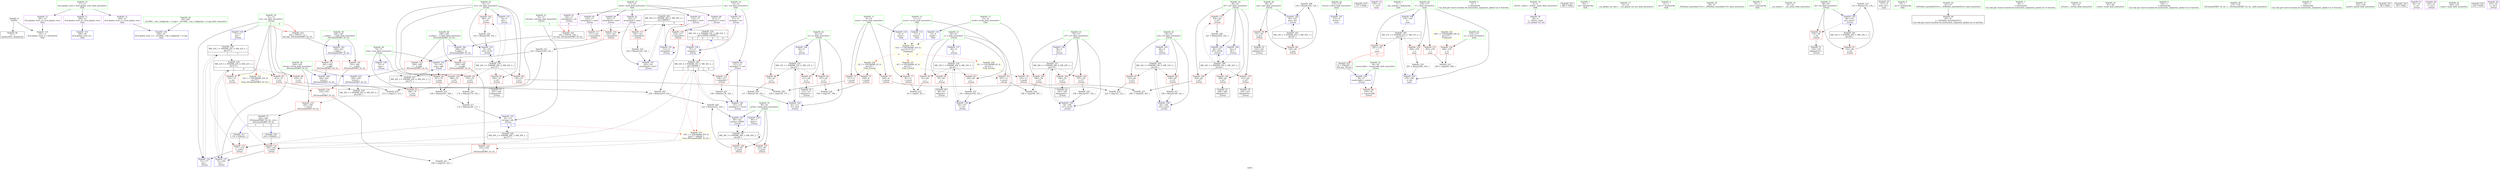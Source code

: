 digraph "SVFG" {
	label="SVFG";

	Node0x55ae974c1820 [shape=record,color=grey,label="{NodeID: 0\nNullPtr}"];
	Node0x55ae974c1820 -> Node0x55ae974e2820[style=solid];
	Node0x55ae974c1820 -> Node0x55ae974e9290[style=solid];
	Node0x55ae974e2ac0 [shape=record,color=red,label="{NodeID: 97\n231\<--72\n\<--ret\n_Z3runi\n}"];
	Node0x55ae974e0bf0 [shape=record,color=green,label="{NodeID: 14\n15\<--16\ncnt\<--cnt_field_insensitive\nGlob }"];
	Node0x55ae974e0bf0 -> Node0x55ae974e4330[style=solid];
	Node0x55ae974e0bf0 -> Node0x55ae974e4400[style=solid];
	Node0x55ae974e0bf0 -> Node0x55ae974e44d0[style=solid];
	Node0x55ae974e3620 [shape=record,color=red,label="{NodeID: 111\n226\<--82\n\<--i47\n_Z3runi\n}"];
	Node0x55ae974e3620 -> Node0x55ae974ee1a0[style=solid];
	Node0x55ae974e1890 [shape=record,color=green,label="{NodeID: 28\n70\<--71\nsum\<--sum_field_insensitive\n_Z3runi\n}"];
	Node0x55ae974e1890 -> Node0x55ae974e5f60[style=solid];
	Node0x55ae974e1890 -> Node0x55ae974e6030[style=solid];
	Node0x55ae974e1890 -> Node0x55ae974e9e20[style=solid];
	Node0x55ae974e1890 -> Node0x55ae974ea090[style=solid];
	Node0x55ae974ee4a0 [shape=record,color=grey,label="{NodeID: 208\n129 = Binary(128, 130, )\n}"];
	Node0x55ae974ee4a0 -> Node0x55ae974e9a10[style=solid];
	Node0x55ae974e8980 [shape=record,color=red,label="{NodeID: 125\n255\<--254\n\<--\n_ZSt3maxIiERKT_S2_S2_\n}"];
	Node0x55ae974e8980 -> Node0x55ae974ef820[style=solid];
	Node0x55ae974e24b0 [shape=record,color=green,label="{NodeID: 42\n272\<--273\nretval\<--retval_field_insensitive\nmain\n}"];
	Node0x55ae974e24b0 -> Node0x55ae974eacc0[style=solid];
	Node0x55ae974ef9a0 [shape=record,color=grey,label="{NodeID: 222\n124 = cmp(122, 123, )\n}"];
	Node0x55ae974e9600 [shape=record,color=blue,label="{NodeID: 139\n60\<--101\ni\<--inc\n_Z3runi\n}"];
	Node0x55ae974e9600 -> Node0x55ae974f9780[style=dashed];
	Node0x55ae974e40c0 [shape=record,color=black,label="{NodeID: 56\n216\<--215\nidxprom54\<--\n_Z3runi\n}"];
	Node0x55ae975124f0 [shape=record,color=black,label="{NodeID: 319\n127 = PHI()\n}"];
	Node0x55ae974fa180 [shape=record,color=black,label="{NodeID: 236\nMR_39V_3 = PHI(MR_39V_4, MR_39V_2, )\npts\{245 \}\n}"];
	Node0x55ae974fa180 -> Node0x55ae974e84a0[style=dashed];
	Node0x55ae974ea160 [shape=record,color=blue,label="{NodeID: 153\n76\<--172\nref.tmp\<--div\n_Z3runi\n|{|<s2>5}}"];
	Node0x55ae974ea160 -> Node0x55ae974e3960[style=dashed];
	Node0x55ae974ea160 -> Node0x55ae974fb580[style=dashed];
	Node0x55ae974ea160:s2 -> Node0x55ae97500f70[style=dashed,color=red];
	Node0x55ae974e4c20 [shape=record,color=purple,label="{NodeID: 70\n279\<--25\n\<--.str.3\nmain\n}"];
	Node0x55ae974feb80 [shape=record,color=black,label="{NodeID: 250\nMR_53V_2 = PHI(MR_53V_3, MR_53V_1, )\npts\{160000 180000 \}\n|{<s0>9|<s1>9|<s2>9|<s3>9}}"];
	Node0x55ae974feb80:s0 -> Node0x55ae974e9530[style=dashed,color=red];
	Node0x55ae974feb80:s1 -> Node0x55ae974e97a0[style=dashed,color=red];
	Node0x55ae974feb80:s2 -> Node0x55ae974fd280[style=dashed,color=red];
	Node0x55ae974feb80:s3 -> Node0x55ae974fd780[style=dashed,color=red];
	Node0x55ae974eacc0 [shape=record,color=blue,label="{NodeID: 167\n272\<--9\nretval\<--\nmain\n}"];
	Node0x55ae974e5810 [shape=record,color=red,label="{NodeID: 84\n107\<--62\n\<--i1\n_Z3runi\n}"];
	Node0x55ae974e5810 -> Node0x55ae974efca0[style=solid];
	Node0x55ae974dfc60 [shape=record,color=green,label="{NodeID: 1\n7\<--1\n__dso_handle\<--dummyObj\nGlob }"];
	Node0x55ae974e2b90 [shape=record,color=red,label="{NodeID: 98\n156\<--74\n\<--i25\n_Z3runi\n}"];
	Node0x55ae974e2b90 -> Node0x55ae974f02a0[style=solid];
	Node0x55ae974e0cb0 [shape=record,color=green,label="{NodeID: 15\n17\<--18\nneed\<--need_field_insensitive\nGlob }"];
	Node0x55ae974e0cb0 -> Node0x55ae974e45a0[style=solid];
	Node0x55ae974e0cb0 -> Node0x55ae974e4670[style=solid];
	Node0x55ae974e0cb0 -> Node0x55ae974e4740[style=solid];
	Node0x55ae974e0cb0 -> Node0x55ae974e4810[style=solid];
	Node0x55ae974e0cb0 -> Node0x55ae974e48e0[style=solid];
	Node0x55ae974e36f0 [shape=record,color=red,label="{NodeID: 112\n138\<--137\n\<--arrayidx17\n_Z3runi\n}"];
	Node0x55ae974e36f0 -> Node0x55ae974ee320[style=solid];
	Node0x55ae974e1960 [shape=record,color=green,label="{NodeID: 29\n72\<--73\nret\<--ret_field_insensitive\n_Z3runi\n|{|<s6>5|<s7>6}}"];
	Node0x55ae974e1960 -> Node0x55ae974e6100[style=solid];
	Node0x55ae974e1960 -> Node0x55ae974e29f0[style=solid];
	Node0x55ae974e1960 -> Node0x55ae974e2ac0[style=solid];
	Node0x55ae974e1960 -> Node0x55ae974e9ef0[style=solid];
	Node0x55ae974e1960 -> Node0x55ae974ea230[style=solid];
	Node0x55ae974e1960 -> Node0x55ae974ea4a0[style=solid];
	Node0x55ae974e1960:s6 -> Node0x55ae97512960[style=solid,color=red];
	Node0x55ae974e1960:s7 -> Node0x55ae97512960[style=solid,color=red];
	Node0x55ae974ee620 [shape=record,color=grey,label="{NodeID: 209\n117 = Binary(116, 102, )\n}"];
	Node0x55ae974ee620 -> Node0x55ae974e9870[style=solid];
	Node0x55ae974e8a50 [shape=record,color=red,label="{NodeID: 126\n284\<--274\n\<--n\nmain\n}"];
	Node0x55ae974e8a50 -> Node0x55ae974efb20[style=solid];
	Node0x55ae974e2580 [shape=record,color=green,label="{NodeID: 43\n274\<--275\nn\<--n_field_insensitive\nmain\n}"];
	Node0x55ae974e2580 -> Node0x55ae974e8a50[style=solid];
	Node0x55ae974efb20 [shape=record,color=grey,label="{NodeID: 223\n285 = cmp(283, 284, )\n}"];
	Node0x55ae974e96d0 [shape=record,color=blue,label="{NodeID: 140\n62\<--9\ni1\<--\n_Z3runi\n}"];
	Node0x55ae974e96d0 -> Node0x55ae974f8d80[style=dashed];
	Node0x55ae974e4190 [shape=record,color=black,label="{NodeID: 57\n241\<--264\n_ZSt3maxIiERKT_S2_S2__ret\<--\n_ZSt3maxIiERKT_S2_S2_\n|{<s0>5|<s1>6}}"];
	Node0x55ae974e4190:s0 -> Node0x55ae97512230[style=solid,color=blue];
	Node0x55ae974e4190:s1 -> Node0x55ae975125c0[style=solid,color=blue];
	Node0x55ae975125c0 [shape=record,color=black,label="{NodeID: 320\n193 = PHI(241, )\n}"];
	Node0x55ae975125c0 -> Node0x55ae974e8230[style=solid];
	Node0x55ae974fa680 [shape=record,color=black,label="{NodeID: 237\nMR_20V_3 = PHI(MR_20V_4, MR_20V_2, )\npts\{71 \}\n}"];
	Node0x55ae974fa680 -> Node0x55ae974e5f60[style=dashed];
	Node0x55ae974fa680 -> Node0x55ae974ea090[style=dashed];
	Node0x55ae974ea230 [shape=record,color=blue,label="{NodeID: 154\n72\<--177\nret\<--\n_Z3runi\n}"];
	Node0x55ae974ea230 -> Node0x55ae974fab80[style=dashed];
	Node0x55ae974e4cf0 [shape=record,color=purple,label="{NodeID: 71\n299\<--27\nllvm.global_ctors_0\<--llvm.global_ctors\nGlob }"];
	Node0x55ae974e4cf0 -> Node0x55ae974e9090[style=solid];
	Node0x55ae974ead90 [shape=record,color=blue,label="{NodeID: 168\n276\<--102\ni\<--\nmain\n}"];
	Node0x55ae974ead90 -> Node0x55ae974fe680[style=dashed];
	Node0x55ae974e58e0 [shape=record,color=red,label="{NodeID: 85\n111\<--62\n\<--i1\n_Z3runi\n}"];
	Node0x55ae974e58e0 -> Node0x55ae974e3be0[style=solid];
	Node0x55ae974dfcf0 [shape=record,color=green,label="{NodeID: 2\n9\<--1\n\<--dummyObj\nCan only get source location for instruction, argument, global var or function.}"];
	Node0x55ae974e2c60 [shape=record,color=red,label="{NodeID: 99\n160\<--74\n\<--i25\n_Z3runi\n}"];
	Node0x55ae974e2c60 -> Node0x55ae974e3e50[style=solid];
	Node0x55ae974e0db0 [shape=record,color=green,label="{NodeID: 16\n27\<--31\nllvm.global_ctors\<--llvm.global_ctors_field_insensitive\nGlob }"];
	Node0x55ae974e0db0 -> Node0x55ae974e4cf0[style=solid];
	Node0x55ae974e0db0 -> Node0x55ae974e4df0[style=solid];
	Node0x55ae974e0db0 -> Node0x55ae974e4ef0[style=solid];
	Node0x55ae974e37c0 [shape=record,color=red,label="{NodeID: 113\n144\<--143\n\<--arrayidx20\n_Z3runi\n}"];
	Node0x55ae974e37c0 -> Node0x55ae974eeda0[style=solid];
	Node0x55ae974e1a30 [shape=record,color=green,label="{NodeID: 30\n74\<--75\ni25\<--i25_field_insensitive\n_Z3runi\n}"];
	Node0x55ae974e1a30 -> Node0x55ae974e2b90[style=solid];
	Node0x55ae974e1a30 -> Node0x55ae974e2c60[style=solid];
	Node0x55ae974e1a30 -> Node0x55ae974e2d30[style=solid];
	Node0x55ae974e1a30 -> Node0x55ae974e2e00[style=solid];
	Node0x55ae974e1a30 -> Node0x55ae974e2ed0[style=solid];
	Node0x55ae974e1a30 -> Node0x55ae974e9fc0[style=solid];
	Node0x55ae974e1a30 -> Node0x55ae974ea300[style=solid];
	Node0x55ae974ee7a0 [shape=record,color=grey,label="{NodeID: 210\n101 = Binary(100, 102, )\n}"];
	Node0x55ae974ee7a0 -> Node0x55ae974e9600[style=solid];
	Node0x55ae974e8b20 [shape=record,color=red,label="{NodeID: 127\n283\<--276\n\<--i\nmain\n}"];
	Node0x55ae974e8b20 -> Node0x55ae974efb20[style=solid];
	Node0x55ae974e2650 [shape=record,color=green,label="{NodeID: 44\n276\<--277\ni\<--i_field_insensitive\nmain\n}"];
	Node0x55ae974e2650 -> Node0x55ae974e8b20[style=solid];
	Node0x55ae974e2650 -> Node0x55ae974e8bf0[style=solid];
	Node0x55ae974e2650 -> Node0x55ae974e8cc0[style=solid];
	Node0x55ae974e2650 -> Node0x55ae974ead90[style=solid];
	Node0x55ae974e2650 -> Node0x55ae974eae60[style=solid];
	Node0x55ae974efca0 [shape=record,color=grey,label="{NodeID: 224\n109 = cmp(107, 108, )\n}"];
	Node0x55ae974e97a0 [shape=record,color=blue,label="{NodeID: 141\n113\<--9\narrayidx6\<--\n_Z3runi\n}"];
	Node0x55ae974e97a0 -> Node0x55ae974e97a0[style=dashed];
	Node0x55ae974e97a0 -> Node0x55ae974fd780[style=dashed];
	Node0x55ae974e4260 [shape=record,color=purple,label="{NodeID: 58\n38\<--4\n\<--_ZStL8__ioinit\n__cxx_global_var_init\n}"];
	Node0x55ae97512720 [shape=record,color=black,label="{NodeID: 321\n280 = PHI()\n}"];
	Node0x55ae974fab80 [shape=record,color=black,label="{NodeID: 238\nMR_22V_3 = PHI(MR_22V_4, MR_22V_2, )\npts\{73 \}\n|{|<s3>5}}"];
	Node0x55ae974fab80 -> Node0x55ae974e3960[style=dashed];
	Node0x55ae974fab80 -> Node0x55ae974ea230[style=dashed];
	Node0x55ae974fab80 -> Node0x55ae974f8380[style=dashed];
	Node0x55ae974fab80:s3 -> Node0x55ae975010b0[style=dashed,color=red];
	Node0x55ae974ea300 [shape=record,color=blue,label="{NodeID: 155\n74\<--181\ni25\<--inc35\n_Z3runi\n}"];
	Node0x55ae974ea300 -> Node0x55ae974fb080[style=dashed];
	Node0x55ae974e4df0 [shape=record,color=purple,label="{NodeID: 72\n300\<--27\nllvm.global_ctors_1\<--llvm.global_ctors\nGlob }"];
	Node0x55ae974e4df0 -> Node0x55ae974e9190[style=solid];
	Node0x55ae974ffbd0 [shape=record,color=yellow,style=double,label="{NodeID: 252\n49V_1 = ENCHI(MR_49V_0)\npts\{275 \}\nFun[main]}"];
	Node0x55ae974ffbd0 -> Node0x55ae974e8a50[style=dashed];
	Node0x55ae974eae60 [shape=record,color=blue,label="{NodeID: 169\n276\<--291\ni\<--inc\nmain\n}"];
	Node0x55ae974eae60 -> Node0x55ae974fe680[style=dashed];
	Node0x55ae974e59b0 [shape=record,color=red,label="{NodeID: 86\n116\<--62\n\<--i1\n_Z3runi\n}"];
	Node0x55ae974e59b0 -> Node0x55ae974ee620[style=solid];
	Node0x55ae974dfd80 [shape=record,color=green,label="{NodeID: 3\n19\<--1\n.str\<--dummyObj\nGlob }"];
	Node0x55ae974e2d30 [shape=record,color=red,label="{NodeID: 100\n168\<--74\n\<--i25\n_Z3runi\n}"];
	Node0x55ae974e2d30 -> Node0x55ae974eef20[style=solid];
	Node0x55ae974e0eb0 [shape=record,color=green,label="{NodeID: 17\n32\<--33\n__cxx_global_var_init\<--__cxx_global_var_init_field_insensitive\n}"];
	Node0x55ae974e3890 [shape=record,color=red,label="{NodeID: 114\n163\<--162\n\<--arrayidx30\n_Z3runi\n}"];
	Node0x55ae974e3890 -> Node0x55ae974eeaa0[style=solid];
	Node0x55ae974e1b00 [shape=record,color=green,label="{NodeID: 31\n76\<--77\nref.tmp\<--ref.tmp_field_insensitive\n_Z3runi\n|{|<s1>5}}"];
	Node0x55ae974e1b00 -> Node0x55ae974ea160[style=solid];
	Node0x55ae974e1b00:s1 -> Node0x55ae97512b70[style=solid,color=red];
	Node0x55ae974ee920 [shape=record,color=grey,label="{NodeID: 211\n149 = Binary(148, 102, )\n}"];
	Node0x55ae974ee920 -> Node0x55ae974e9d50[style=solid];
	Node0x55ae974e8bf0 [shape=record,color=red,label="{NodeID: 128\n287\<--276\n\<--i\nmain\n|{<s0>9}}"];
	Node0x55ae974e8bf0:s0 -> Node0x55ae975127f0[style=solid,color=red];
	Node0x55ae974e2720 [shape=record,color=green,label="{NodeID: 45\n29\<--295\n_GLOBAL__sub_I_krijgertje_1_0.cpp\<--_GLOBAL__sub_I_krijgertje_1_0.cpp_field_insensitive\n}"];
	Node0x55ae974e2720 -> Node0x55ae974e9190[style=solid];
	Node0x55ae974efe20 [shape=record,color=grey,label="{NodeID: 225\n93 = cmp(91, 92, )\n}"];
	Node0x55ae974e9870 [shape=record,color=blue,label="{NodeID: 142\n62\<--117\ni1\<--inc8\n_Z3runi\n}"];
	Node0x55ae974e9870 -> Node0x55ae974f8d80[style=dashed];
	Node0x55ae974e4330 [shape=record,color=purple,label="{NodeID: 59\n97\<--15\narrayidx\<--cnt\n_Z3runi\n}"];
	Node0x55ae974e4330 -> Node0x55ae974e9530[style=solid];
	Node0x55ae975127f0 [shape=record,color=black,label="{NodeID: 322\n57 = PHI(287, )\n0th arg _Z3runi }"];
	Node0x55ae975127f0 -> Node0x55ae974e9390[style=solid];
	Node0x55ae974fb080 [shape=record,color=black,label="{NodeID: 239\nMR_24V_3 = PHI(MR_24V_4, MR_24V_2, )\npts\{75 \}\n}"];
	Node0x55ae974fb080 -> Node0x55ae974e2b90[style=dashed];
	Node0x55ae974fb080 -> Node0x55ae974e2c60[style=dashed];
	Node0x55ae974fb080 -> Node0x55ae974e2d30[style=dashed];
	Node0x55ae974fb080 -> Node0x55ae974e2e00[style=dashed];
	Node0x55ae974fb080 -> Node0x55ae974e2ed0[style=dashed];
	Node0x55ae974fb080 -> Node0x55ae974ea300[style=dashed];
	Node0x55ae974ea3d0 [shape=record,color=blue,label="{NodeID: 156\n78\<--9\ni37\<--\n_Z3runi\n}"];
	Node0x55ae974ea3d0 -> Node0x55ae974f8880[style=dashed];
	Node0x55ae974e4ef0 [shape=record,color=purple,label="{NodeID: 73\n301\<--27\nllvm.global_ctors_2\<--llvm.global_ctors\nGlob }"];
	Node0x55ae974e4ef0 -> Node0x55ae974e9290[style=solid];
	Node0x55ae974e5a80 [shape=record,color=red,label="{NodeID: 87\n122\<--64\n\<--i10\n_Z3runi\n}"];
	Node0x55ae974e5a80 -> Node0x55ae974ef9a0[style=solid];
	Node0x55ae974dfe10 [shape=record,color=green,label="{NodeID: 4\n21\<--1\n.str.1\<--dummyObj\nGlob }"];
	Node0x55ae974e2e00 [shape=record,color=red,label="{NodeID: 101\n170\<--74\n\<--i25\n_Z3runi\n}"];
	Node0x55ae974e2e00 -> Node0x55ae974ef0a0[style=solid];
	Node0x55ae974e0fb0 [shape=record,color=green,label="{NodeID: 18\n36\<--37\n_ZNSt8ios_base4InitC1Ev\<--_ZNSt8ios_base4InitC1Ev_field_insensitive\n}"];
	Node0x55ae974e3960 [shape=record,color=red,label="{NodeID: 115\n177\<--174\n\<--call33\n_Z3runi\n}"];
	Node0x55ae974e3960 -> Node0x55ae974ea230[style=solid];
	Node0x55ae974e1bd0 [shape=record,color=green,label="{NodeID: 32\n78\<--79\ni37\<--i37_field_insensitive\n_Z3runi\n}"];
	Node0x55ae974e1bd0 -> Node0x55ae974e2fa0[style=solid];
	Node0x55ae974e1bd0 -> Node0x55ae974e3070[style=solid];
	Node0x55ae974e1bd0 -> Node0x55ae974e3140[style=solid];
	Node0x55ae974e1bd0 -> Node0x55ae974ea3d0[style=solid];
	Node0x55ae974e1bd0 -> Node0x55ae974ea570[style=solid];
	Node0x55ae974eeaa0 [shape=record,color=grey,label="{NodeID: 212\n165 = Binary(164, 163, )\n}"];
	Node0x55ae974eeaa0 -> Node0x55ae974ea090[style=solid];
	Node0x55ae974e8cc0 [shape=record,color=red,label="{NodeID: 129\n290\<--276\n\<--i\nmain\n}"];
	Node0x55ae974e8cc0 -> Node0x55ae974ef520[style=solid];
	Node0x55ae974e2820 [shape=record,color=black,label="{NodeID: 46\n2\<--3\ndummyVal\<--dummyVal\n}"];
	Node0x55ae974effa0 [shape=record,color=grey,label="{NodeID: 226\n188 = cmp(186, 187, )\n}"];
	Node0x55ae974e9940 [shape=record,color=blue,label="{NodeID: 143\n64\<--9\ni10\<--\n_Z3runi\n}"];
	Node0x55ae974e9940 -> Node0x55ae974fd190[style=dashed];
	Node0x55ae974e4400 [shape=record,color=purple,label="{NodeID: 60\n137\<--15\narrayidx17\<--cnt\n_Z3runi\n}"];
	Node0x55ae974e4400 -> Node0x55ae974e36f0[style=solid];
	Node0x55ae974e4400 -> Node0x55ae974e9bb0[style=solid];
	Node0x55ae97512960 [shape=record,color=black,label="{NodeID: 323\n242 = PHI(72, 72, )\n0th arg _ZSt3maxIiERKT_S2_S2_ }"];
	Node0x55ae97512960 -> Node0x55ae974ea980[style=solid];
	Node0x55ae974fb580 [shape=record,color=black,label="{NodeID: 240\nMR_26V_2 = PHI(MR_26V_3, MR_26V_1, )\npts\{77 \}\n}"];
	Node0x55ae974fb580 -> Node0x55ae974e8230[style=dashed];
	Node0x55ae974fb580 -> Node0x55ae974ea160[style=dashed];
	Node0x55ae974ea4a0 [shape=record,color=blue,label="{NodeID: 157\n72\<--194\nret\<--\n_Z3runi\n}"];
	Node0x55ae974ea4a0 -> Node0x55ae974f8380[style=dashed];
	Node0x55ae974e4ff0 [shape=record,color=red,label="{NodeID: 74\n108\<--8\n\<--nseat\n_Z3runi\n}"];
	Node0x55ae974e4ff0 -> Node0x55ae974efca0[style=solid];
	Node0x55ae974e5b50 [shape=record,color=red,label="{NodeID: 88\n148\<--64\n\<--i10\n_Z3runi\n}"];
	Node0x55ae974e5b50 -> Node0x55ae974ee920[style=solid];
	Node0x55ae974e0650 [shape=record,color=green,label="{NodeID: 5\n23\<--1\n.str.2\<--dummyObj\nGlob }"];
	Node0x55ae974e2ed0 [shape=record,color=red,label="{NodeID: 102\n180\<--74\n\<--i25\n_Z3runi\n}"];
	Node0x55ae974e2ed0 -> Node0x55ae974ef6a0[style=solid];
	Node0x55ae974e10b0 [shape=record,color=green,label="{NodeID: 19\n42\<--43\n__cxa_atexit\<--__cxa_atexit_field_insensitive\n}"];
	Node0x55ae974e8230 [shape=record,color=red,label="{NodeID: 116\n194\<--193\n\<--call43\n_Z3runi\n}"];
	Node0x55ae974e8230 -> Node0x55ae974ea4a0[style=solid];
	Node0x55ae974e1ca0 [shape=record,color=green,label="{NodeID: 33\n80\<--81\nprom\<--prom_field_insensitive\n_Z3runi\n}"];
	Node0x55ae974e1ca0 -> Node0x55ae974e3210[style=solid];
	Node0x55ae974e1ca0 -> Node0x55ae974e32e0[style=solid];
	Node0x55ae974e1ca0 -> Node0x55ae974ea640[style=solid];
	Node0x55ae974e1ca0 -> Node0x55ae974ea7e0[style=solid];
	Node0x55ae974eec20 [shape=record,color=grey,label="{NodeID: 213\n133 = Binary(132, 130, )\n}"];
	Node0x55ae974eec20 -> Node0x55ae974e9ae0[style=solid];
	Node0x55ae974e8d90 [shape=record,color=blue,label="{NodeID: 130\n8\<--9\nnseat\<--\nGlob }"];
	Node0x55ae974e8d90 -> Node0x55ae974ffea0[style=dashed];
	Node0x55ae974e2920 [shape=record,color=black,label="{NodeID: 47\n271\<--9\nmain_ret\<--\nmain\n}"];
	Node0x55ae974f0120 [shape=record,color=grey,label="{NodeID: 227\n206 = cmp(204, 205, )\n}"];
	Node0x55ae974e9a10 [shape=record,color=blue,label="{NodeID: 144\n66\<--129\npos\<--dec\n_Z3runi\n}"];
	Node0x55ae974e9a10 -> Node0x55ae974e5cf0[style=dashed];
	Node0x55ae974e9a10 -> Node0x55ae974fc480[style=dashed];
	Node0x55ae974e44d0 [shape=record,color=purple,label="{NodeID: 61\n192\<--15\narrayidx42\<--cnt\n_Z3runi\n|{<s0>6}}"];
	Node0x55ae974e44d0:s0 -> Node0x55ae97512b70[style=solid,color=red];
	Node0x55ae97512b70 [shape=record,color=black,label="{NodeID: 324\n243 = PHI(76, 192, )\n1st arg _ZSt3maxIiERKT_S2_S2_ }"];
	Node0x55ae97512b70 -> Node0x55ae974eaa50[style=solid];
	Node0x55ae974ea570 [shape=record,color=blue,label="{NodeID: 158\n78\<--198\ni37\<--inc45\n_Z3runi\n}"];
	Node0x55ae974ea570 -> Node0x55ae974f8880[style=dashed];
	Node0x55ae974e50c0 [shape=record,color=red,label="{NodeID: 75\n157\<--8\n\<--nseat\n_Z3runi\n}"];
	Node0x55ae974e50c0 -> Node0x55ae974f02a0[style=solid];
	Node0x55ae974ffea0 [shape=record,color=yellow,style=double,label="{NodeID: 255\n55V_1 = ENCHI(MR_55V_0)\npts\{10 12 14 \}\nFun[main]|{<s0>9|<s1>9|<s2>9}}"];
	Node0x55ae974ffea0:s0 -> Node0x55ae974fff80[style=dashed,color=red];
	Node0x55ae974ffea0:s1 -> Node0x55ae97500090[style=dashed,color=red];
	Node0x55ae974ffea0:s2 -> Node0x55ae97500170[style=dashed,color=red];
	Node0x55ae974e5c20 [shape=record,color=red,label="{NodeID: 89\n128\<--66\n\<--pos\n_Z3runi\n}"];
	Node0x55ae974e5c20 -> Node0x55ae974ee4a0[style=solid];
	Node0x55ae974e06e0 [shape=record,color=green,label="{NodeID: 6\n25\<--1\n.str.3\<--dummyObj\nGlob }"];
	Node0x55ae974e2fa0 [shape=record,color=red,label="{NodeID: 103\n186\<--78\n\<--i37\n_Z3runi\n}"];
	Node0x55ae974e2fa0 -> Node0x55ae974effa0[style=solid];
	Node0x55ae974e11b0 [shape=record,color=green,label="{NodeID: 20\n41\<--47\n_ZNSt8ios_base4InitD1Ev\<--_ZNSt8ios_base4InitD1Ev_field_insensitive\n}"];
	Node0x55ae974e11b0 -> Node0x55ae974e3a10[style=solid];
	Node0x55ae974e8300 [shape=record,color=red,label="{NodeID: 117\n211\<--210\n\<--arrayidx52\n_Z3runi\n}"];
	Node0x55ae974e8300 -> Node0x55ae974f0420[style=solid];
	Node0x55ae974e1d70 [shape=record,color=green,label="{NodeID: 34\n82\<--83\ni47\<--i47_field_insensitive\n_Z3runi\n}"];
	Node0x55ae974e1d70 -> Node0x55ae974e33b0[style=solid];
	Node0x55ae974e1d70 -> Node0x55ae974e3480[style=solid];
	Node0x55ae974e1d70 -> Node0x55ae974e3550[style=solid];
	Node0x55ae974e1d70 -> Node0x55ae974e3620[style=solid];
	Node0x55ae974e1d70 -> Node0x55ae974ea710[style=solid];
	Node0x55ae974e1d70 -> Node0x55ae974ea8b0[style=solid];
	Node0x55ae974eeda0 [shape=record,color=grey,label="{NodeID: 214\n145 = Binary(144, 102, )\n}"];
	Node0x55ae974eeda0 -> Node0x55ae974e9c80[style=solid];
	Node0x55ae974e8e90 [shape=record,color=blue,label="{NodeID: 131\n11\<--9\nncust\<--\nGlob }"];
	Node0x55ae974e8e90 -> Node0x55ae974ffea0[style=dashed];
	Node0x55ae974e3a10 [shape=record,color=black,label="{NodeID: 48\n40\<--41\n\<--_ZNSt8ios_base4InitD1Ev\nCan only get source location for instruction, argument, global var or function.}"];
	Node0x55ae974f02a0 [shape=record,color=grey,label="{NodeID: 228\n158 = cmp(156, 157, )\n}"];
	Node0x55ae974e9ae0 [shape=record,color=blue,label="{NodeID: 145\n68\<--133\nby\<--dec15\n_Z3runi\n}"];
	Node0x55ae974e9ae0 -> Node0x55ae974e5e90[style=dashed];
	Node0x55ae974e9ae0 -> Node0x55ae974fbf80[style=dashed];
	Node0x55ae974e45a0 [shape=record,color=purple,label="{NodeID: 62\n113\<--17\narrayidx6\<--need\n_Z3runi\n}"];
	Node0x55ae974e45a0 -> Node0x55ae974e97a0[style=solid];
	Node0x55ae974fbf80 [shape=record,color=black,label="{NodeID: 242\nMR_18V_2 = PHI(MR_18V_3, MR_18V_1, )\npts\{69 \}\n}"];
	Node0x55ae974fbf80 -> Node0x55ae974e5dc0[style=dashed];
	Node0x55ae974fbf80 -> Node0x55ae974e9ae0[style=dashed];
	Node0x55ae974ea640 [shape=record,color=blue,label="{NodeID: 159\n80\<--9\nprom\<--\n_Z3runi\n}"];
	Node0x55ae974ea640 -> Node0x55ae974fdc80[style=dashed];
	Node0x55ae974e5190 [shape=record,color=red,label="{NodeID: 76\n205\<--8\n\<--nseat\n_Z3runi\n}"];
	Node0x55ae974e5190 -> Node0x55ae974f0120[style=solid];
	Node0x55ae974fff80 [shape=record,color=yellow,style=double,label="{NodeID: 256\n2V_1 = ENCHI(MR_2V_0)\npts\{10 \}\nFun[_Z3runi]}"];
	Node0x55ae974fff80 -> Node0x55ae974e4ff0[style=dashed];
	Node0x55ae974fff80 -> Node0x55ae974e50c0[style=dashed];
	Node0x55ae974fff80 -> Node0x55ae974e5190[style=dashed];
	Node0x55ae974e5cf0 [shape=record,color=red,label="{NodeID: 90\n141\<--66\n\<--pos\n_Z3runi\n}"];
	Node0x55ae974e5cf0 -> Node0x55ae974e3d80[style=solid];
	Node0x55ae974e0770 [shape=record,color=green,label="{NodeID: 7\n28\<--1\n\<--dummyObj\nCan only get source location for instruction, argument, global var or function.}"];
	Node0x55ae974e3070 [shape=record,color=red,label="{NodeID: 104\n190\<--78\n\<--i37\n_Z3runi\n}"];
	Node0x55ae974e3070 -> Node0x55ae974e3f20[style=solid];
	Node0x55ae974e12b0 [shape=record,color=green,label="{NodeID: 21\n54\<--55\n_Z3runi\<--_Z3runi_field_insensitive\n}"];
	Node0x55ae974e83d0 [shape=record,color=red,label="{NodeID: 118\n218\<--217\n\<--arrayidx55\n_Z3runi\n}"];
	Node0x55ae974e83d0 -> Node0x55ae974e7100[style=solid];
	Node0x55ae974e1e40 [shape=record,color=green,label="{NodeID: 35\n87\<--88\nscanf\<--scanf_field_insensitive\n}"];
	Node0x55ae974eef20 [shape=record,color=grey,label="{NodeID: 215\n169 = Binary(167, 168, )\n}"];
	Node0x55ae974eef20 -> Node0x55ae974ef220[style=solid];
	Node0x55ae974e8f90 [shape=record,color=blue,label="{NodeID: 132\n13\<--9\nnsold\<--\nGlob }"];
	Node0x55ae974e8f90 -> Node0x55ae974ffea0[style=dashed];
	Node0x55ae974e3b10 [shape=record,color=black,label="{NodeID: 49\n96\<--95\nidxprom\<--\n_Z3runi\n}"];
	Node0x55ae974f0420 [shape=record,color=grey,label="{NodeID: 229\n213 = cmp(211, 212, )\n}"];
	Node0x55ae974e9bb0 [shape=record,color=blue,label="{NodeID: 146\n137\<--139\narrayidx17\<--inc18\n_Z3runi\n}"];
	Node0x55ae974e9bb0 -> Node0x55ae974fd280[style=dashed];
	Node0x55ae974e4670 [shape=record,color=purple,label="{NodeID: 63\n143\<--17\narrayidx20\<--need\n_Z3runi\n}"];
	Node0x55ae974e4670 -> Node0x55ae974e37c0[style=solid];
	Node0x55ae974e4670 -> Node0x55ae974e9c80[style=solid];
	Node0x55ae974fc480 [shape=record,color=black,label="{NodeID: 243\nMR_16V_2 = PHI(MR_16V_3, MR_16V_1, )\npts\{67 \}\n}"];
	Node0x55ae974fc480 -> Node0x55ae974e5c20[style=dashed];
	Node0x55ae974fc480 -> Node0x55ae974e9a10[style=dashed];
	Node0x55ae974ea710 [shape=record,color=blue,label="{NodeID: 160\n82\<--9\ni47\<--\n_Z3runi\n}"];
	Node0x55ae974ea710 -> Node0x55ae974fe180[style=dashed];
	Node0x55ae974e5260 [shape=record,color=red,label="{NodeID: 77\n92\<--11\n\<--ncust\n_Z3runi\n}"];
	Node0x55ae974e5260 -> Node0x55ae974efe20[style=solid];
	Node0x55ae97500090 [shape=record,color=yellow,style=double,label="{NodeID: 257\n4V_1 = ENCHI(MR_4V_0)\npts\{12 \}\nFun[_Z3runi]}"];
	Node0x55ae97500090 -> Node0x55ae974e5260[style=dashed];
	Node0x55ae97500090 -> Node0x55ae974e5330[style=dashed];
	Node0x55ae974e5dc0 [shape=record,color=red,label="{NodeID: 91\n132\<--68\n\<--by\n_Z3runi\n}"];
	Node0x55ae974e5dc0 -> Node0x55ae974eec20[style=solid];
	Node0x55ae974e0800 [shape=record,color=green,label="{NodeID: 8\n102\<--1\n\<--dummyObj\nCan only get source location for instruction, argument, global var or function.}"];
	Node0x55ae974e3140 [shape=record,color=red,label="{NodeID: 105\n197\<--78\n\<--i37\n_Z3runi\n}"];
	Node0x55ae974e3140 -> Node0x55ae974ef3a0[style=solid];
	Node0x55ae974e13b0 [shape=record,color=green,label="{NodeID: 22\n58\<--59\ncasenr.addr\<--casenr.addr_field_insensitive\n_Z3runi\n}"];
	Node0x55ae974e13b0 -> Node0x55ae974e54d0[style=solid];
	Node0x55ae974e13b0 -> Node0x55ae974e9390[style=solid];
	Node0x55ae974e84a0 [shape=record,color=red,label="{NodeID: 119\n264\<--244\n\<--retval\n_ZSt3maxIiERKT_S2_S2_\n}"];
	Node0x55ae974e84a0 -> Node0x55ae974e4190[style=solid];
	Node0x55ae974e1f40 [shape=record,color=green,label="{NodeID: 36\n175\<--176\n_ZSt3maxIiERKT_S2_S2_\<--_ZSt3maxIiERKT_S2_S2__field_insensitive\n}"];
	Node0x55ae974ef0a0 [shape=record,color=grey,label="{NodeID: 216\n171 = Binary(170, 102, )\n}"];
	Node0x55ae974ef0a0 -> Node0x55ae974ef220[style=solid];
	Node0x55ae974e9090 [shape=record,color=blue,label="{NodeID: 133\n299\<--28\nllvm.global_ctors_0\<--\nGlob }"];
	Node0x55ae974e3be0 [shape=record,color=black,label="{NodeID: 50\n112\<--111\nidxprom5\<--\n_Z3runi\n}"];
	Node0x55ae974f8380 [shape=record,color=black,label="{NodeID: 230\nMR_22V_5 = PHI(MR_22V_6, MR_22V_3, )\npts\{73 \}\n|{|<s5>6}}"];
	Node0x55ae974f8380 -> Node0x55ae974e6100[style=dashed];
	Node0x55ae974f8380 -> Node0x55ae974e29f0[style=dashed];
	Node0x55ae974f8380 -> Node0x55ae974e2ac0[style=dashed];
	Node0x55ae974f8380 -> Node0x55ae974e8230[style=dashed];
	Node0x55ae974f8380 -> Node0x55ae974ea4a0[style=dashed];
	Node0x55ae974f8380:s5 -> Node0x55ae975010b0[style=dashed,color=red];
	Node0x55ae974e9c80 [shape=record,color=blue,label="{NodeID: 147\n143\<--145\narrayidx20\<--inc21\n_Z3runi\n}"];
	Node0x55ae974e9c80 -> Node0x55ae974fd780[style=dashed];
	Node0x55ae974e4740 [shape=record,color=purple,label="{NodeID: 64\n162\<--17\narrayidx30\<--need\n_Z3runi\n}"];
	Node0x55ae974e4740 -> Node0x55ae974e3890[style=solid];
	Node0x55ae974fd190 [shape=record,color=black,label="{NodeID: 244\nMR_14V_3 = PHI(MR_14V_4, MR_14V_2, )\npts\{65 \}\n}"];
	Node0x55ae974fd190 -> Node0x55ae974e5a80[style=dashed];
	Node0x55ae974fd190 -> Node0x55ae974e5b50[style=dashed];
	Node0x55ae974fd190 -> Node0x55ae974e9d50[style=dashed];
	Node0x55ae974ea7e0 [shape=record,color=blue,label="{NodeID: 161\n80\<--222\nprom\<--add56\n_Z3runi\n}"];
	Node0x55ae974ea7e0 -> Node0x55ae974fdc80[style=dashed];
	Node0x55ae974e5330 [shape=record,color=red,label="{NodeID: 78\n187\<--11\n\<--ncust\n_Z3runi\n}"];
	Node0x55ae974e5330 -> Node0x55ae974effa0[style=solid];
	Node0x55ae97500170 [shape=record,color=yellow,style=double,label="{NodeID: 258\n6V_1 = ENCHI(MR_6V_0)\npts\{14 \}\nFun[_Z3runi]}"];
	Node0x55ae97500170 -> Node0x55ae974e5400[style=dashed];
	Node0x55ae974e5e90 [shape=record,color=red,label="{NodeID: 92\n135\<--68\n\<--by\n_Z3runi\n}"];
	Node0x55ae974e5e90 -> Node0x55ae974e3cb0[style=solid];
	Node0x55ae974e0890 [shape=record,color=green,label="{NodeID: 9\n130\<--1\n\<--dummyObj\nCan only get source location for instruction, argument, global var or function.}"];
	Node0x55ae974e3210 [shape=record,color=red,label="{NodeID: 106\n221\<--80\n\<--prom\n_Z3runi\n}"];
	Node0x55ae974e3210 -> Node0x55ae974e6f80[style=solid];
	Node0x55ae974e1480 [shape=record,color=green,label="{NodeID: 23\n60\<--61\ni\<--i_field_insensitive\n_Z3runi\n}"];
	Node0x55ae974e1480 -> Node0x55ae974e55a0[style=solid];
	Node0x55ae974e1480 -> Node0x55ae974e5670[style=solid];
	Node0x55ae974e1480 -> Node0x55ae974e5740[style=solid];
	Node0x55ae974e1480 -> Node0x55ae974e9460[style=solid];
	Node0x55ae974e1480 -> Node0x55ae974e9600[style=solid];
	Node0x55ae974e8570 [shape=record,color=red,label="{NodeID: 120\n252\<--246\n\<--__a.addr\n_ZSt3maxIiERKT_S2_S2_\n}"];
	Node0x55ae974e8570 -> Node0x55ae974e88b0[style=solid];
	Node0x55ae974e2040 [shape=record,color=green,label="{NodeID: 37\n235\<--236\nprintf\<--printf_field_insensitive\n}"];
	Node0x55ae974ef220 [shape=record,color=grey,label="{NodeID: 217\n172 = Binary(169, 171, )\n}"];
	Node0x55ae974ef220 -> Node0x55ae974ea160[style=solid];
	Node0x55ae974e9190 [shape=record,color=blue,label="{NodeID: 134\n300\<--29\nllvm.global_ctors_1\<--_GLOBAL__sub_I_krijgertje_1_0.cpp\nGlob }"];
	Node0x55ae974e3cb0 [shape=record,color=black,label="{NodeID: 51\n136\<--135\nidxprom16\<--\n_Z3runi\n}"];
	Node0x55ae974f8880 [shape=record,color=black,label="{NodeID: 231\nMR_28V_3 = PHI(MR_28V_4, MR_28V_2, )\npts\{79 \}\n}"];
	Node0x55ae974f8880 -> Node0x55ae974e2fa0[style=dashed];
	Node0x55ae974f8880 -> Node0x55ae974e3070[style=dashed];
	Node0x55ae974f8880 -> Node0x55ae974e3140[style=dashed];
	Node0x55ae974f8880 -> Node0x55ae974ea570[style=dashed];
	Node0x55ae974e9d50 [shape=record,color=blue,label="{NodeID: 148\n64\<--149\ni10\<--inc23\n_Z3runi\n}"];
	Node0x55ae974e9d50 -> Node0x55ae974fd190[style=dashed];
	Node0x55ae974e4810 [shape=record,color=purple,label="{NodeID: 65\n210\<--17\narrayidx52\<--need\n_Z3runi\n}"];
	Node0x55ae974e4810 -> Node0x55ae974e8300[style=solid];
	Node0x55ae974fd280 [shape=record,color=black,label="{NodeID: 245\nMR_34V_4 = PHI(MR_34V_5, MR_34V_2, )\npts\{160000 \}\n|{|<s4>5|<s5>6|<s6>9}}"];
	Node0x55ae974fd280 -> Node0x55ae974e36f0[style=dashed];
	Node0x55ae974fd280 -> Node0x55ae974e3960[style=dashed];
	Node0x55ae974fd280 -> Node0x55ae974e8230[style=dashed];
	Node0x55ae974fd280 -> Node0x55ae974e9bb0[style=dashed];
	Node0x55ae974fd280:s4 -> Node0x55ae97500f70[style=dashed,color=red];
	Node0x55ae974fd280:s5 -> Node0x55ae97500f70[style=dashed,color=red];
	Node0x55ae974fd280:s6 -> Node0x55ae974feb80[style=dashed,color=blue];
	Node0x55ae974ea8b0 [shape=record,color=blue,label="{NodeID: 162\n82\<--227\ni47\<--inc58\n_Z3runi\n}"];
	Node0x55ae974ea8b0 -> Node0x55ae974fe180[style=dashed];
	Node0x55ae974e5400 [shape=record,color=red,label="{NodeID: 79\n123\<--13\n\<--nsold\n_Z3runi\n}"];
	Node0x55ae974e5400 -> Node0x55ae974ef9a0[style=solid];
	Node0x55ae974e5f60 [shape=record,color=red,label="{NodeID: 93\n164\<--70\n\<--sum\n_Z3runi\n}"];
	Node0x55ae974e5f60 -> Node0x55ae974eeaa0[style=solid];
	Node0x55ae974e0920 [shape=record,color=green,label="{NodeID: 10\n4\<--6\n_ZStL8__ioinit\<--_ZStL8__ioinit_field_insensitive\nGlob }"];
	Node0x55ae974e0920 -> Node0x55ae974e4260[style=solid];
	Node0x55ae974e32e0 [shape=record,color=red,label="{NodeID: 107\n232\<--80\n\<--prom\n_Z3runi\n}"];
	Node0x55ae974e1550 [shape=record,color=green,label="{NodeID: 24\n62\<--63\ni1\<--i1_field_insensitive\n_Z3runi\n}"];
	Node0x55ae974e1550 -> Node0x55ae974e5810[style=solid];
	Node0x55ae974e1550 -> Node0x55ae974e58e0[style=solid];
	Node0x55ae974e1550 -> Node0x55ae974e59b0[style=solid];
	Node0x55ae974e1550 -> Node0x55ae974e96d0[style=solid];
	Node0x55ae974e1550 -> Node0x55ae974e9870[style=solid];
	Node0x55ae974e6f80 [shape=record,color=grey,label="{NodeID: 204\n222 = Binary(221, 220, )\n}"];
	Node0x55ae974e6f80 -> Node0x55ae974ea7e0[style=solid];
	Node0x55ae974e8640 [shape=record,color=red,label="{NodeID: 121\n261\<--246\n\<--__a.addr\n_ZSt3maxIiERKT_S2_S2_\n}"];
	Node0x55ae974e8640 -> Node0x55ae974eabf0[style=solid];
	Node0x55ae974e2140 [shape=record,color=green,label="{NodeID: 38\n244\<--245\nretval\<--retval_field_insensitive\n_ZSt3maxIiERKT_S2_S2_\n}"];
	Node0x55ae974e2140 -> Node0x55ae974e84a0[style=solid];
	Node0x55ae974e2140 -> Node0x55ae974eab20[style=solid];
	Node0x55ae974e2140 -> Node0x55ae974eabf0[style=solid];
	Node0x55ae974ef3a0 [shape=record,color=grey,label="{NodeID: 218\n198 = Binary(197, 102, )\n}"];
	Node0x55ae974ef3a0 -> Node0x55ae974ea570[style=solid];
	Node0x55ae974e9290 [shape=record,color=blue, style = dotted,label="{NodeID: 135\n301\<--3\nllvm.global_ctors_2\<--dummyVal\nGlob }"];
	Node0x55ae974e3d80 [shape=record,color=black,label="{NodeID: 52\n142\<--141\nidxprom19\<--\n_Z3runi\n}"];
	Node0x55ae97512030 [shape=record,color=black,label="{NodeID: 315\n86 = PHI()\n}"];
	Node0x55ae974f8d80 [shape=record,color=black,label="{NodeID: 232\nMR_12V_3 = PHI(MR_12V_4, MR_12V_2, )\npts\{63 \}\n}"];
	Node0x55ae974f8d80 -> Node0x55ae974e5810[style=dashed];
	Node0x55ae974f8d80 -> Node0x55ae974e58e0[style=dashed];
	Node0x55ae974f8d80 -> Node0x55ae974e59b0[style=dashed];
	Node0x55ae974f8d80 -> Node0x55ae974e9870[style=dashed];
	Node0x55ae974e9e20 [shape=record,color=blue,label="{NodeID: 149\n70\<--9\nsum\<--\n_Z3runi\n}"];
	Node0x55ae974e9e20 -> Node0x55ae974fa680[style=dashed];
	Node0x55ae974e48e0 [shape=record,color=purple,label="{NodeID: 66\n217\<--17\narrayidx55\<--need\n_Z3runi\n}"];
	Node0x55ae974e48e0 -> Node0x55ae974e83d0[style=solid];
	Node0x55ae974fd780 [shape=record,color=black,label="{NodeID: 246\nMR_36V_4 = PHI(MR_36V_5, MR_36V_2, )\npts\{180000 \}\n|{|<s5>9}}"];
	Node0x55ae974fd780 -> Node0x55ae974e37c0[style=dashed];
	Node0x55ae974fd780 -> Node0x55ae974e3890[style=dashed];
	Node0x55ae974fd780 -> Node0x55ae974e8300[style=dashed];
	Node0x55ae974fd780 -> Node0x55ae974e83d0[style=dashed];
	Node0x55ae974fd780 -> Node0x55ae974e9c80[style=dashed];
	Node0x55ae974fd780:s5 -> Node0x55ae974feb80[style=dashed,color=blue];
	Node0x55ae974ea980 [shape=record,color=blue,label="{NodeID: 163\n246\<--242\n__a.addr\<--__a\n_ZSt3maxIiERKT_S2_S2_\n}"];
	Node0x55ae974ea980 -> Node0x55ae974e8570[style=dashed];
	Node0x55ae974ea980 -> Node0x55ae974e8640[style=dashed];
	Node0x55ae974e54d0 [shape=record,color=red,label="{NodeID: 80\n230\<--58\n\<--casenr.addr\n_Z3runi\n}"];
	Node0x55ae974e6030 [shape=record,color=red,label="{NodeID: 94\n167\<--70\n\<--sum\n_Z3runi\n}"];
	Node0x55ae974e6030 -> Node0x55ae974eef20[style=solid];
	Node0x55ae974e09b0 [shape=record,color=green,label="{NodeID: 11\n8\<--10\nnseat\<--nseat_field_insensitive\nGlob }"];
	Node0x55ae974e09b0 -> Node0x55ae974e4ff0[style=solid];
	Node0x55ae974e09b0 -> Node0x55ae974e50c0[style=solid];
	Node0x55ae974e09b0 -> Node0x55ae974e5190[style=solid];
	Node0x55ae974e09b0 -> Node0x55ae974e8d90[style=solid];
	Node0x55ae97500f70 [shape=record,color=yellow,style=double,label="{NodeID: 274\n45V_1 = ENCHI(MR_45V_0)\npts\{77 160000 \}\nFun[_ZSt3maxIiERKT_S2_S2_]}"];
	Node0x55ae97500f70 -> Node0x55ae974e8980[style=dashed];
	Node0x55ae974e33b0 [shape=record,color=red,label="{NodeID: 108\n204\<--82\n\<--i47\n_Z3runi\n}"];
	Node0x55ae974e33b0 -> Node0x55ae974f0120[style=solid];
	Node0x55ae974e1620 [shape=record,color=green,label="{NodeID: 25\n64\<--65\ni10\<--i10_field_insensitive\n_Z3runi\n}"];
	Node0x55ae974e1620 -> Node0x55ae974e5a80[style=solid];
	Node0x55ae974e1620 -> Node0x55ae974e5b50[style=solid];
	Node0x55ae974e1620 -> Node0x55ae974e9940[style=solid];
	Node0x55ae974e1620 -> Node0x55ae974e9d50[style=solid];
	Node0x55ae974e7100 [shape=record,color=grey,label="{NodeID: 205\n220 = Binary(218, 219, )\n}"];
	Node0x55ae974e7100 -> Node0x55ae974e6f80[style=solid];
	Node0x55ae974e8710 [shape=record,color=red,label="{NodeID: 122\n254\<--248\n\<--__b.addr\n_ZSt3maxIiERKT_S2_S2_\n}"];
	Node0x55ae974e8710 -> Node0x55ae974e8980[style=solid];
	Node0x55ae974e2210 [shape=record,color=green,label="{NodeID: 39\n246\<--247\n__a.addr\<--__a.addr_field_insensitive\n_ZSt3maxIiERKT_S2_S2_\n}"];
	Node0x55ae974e2210 -> Node0x55ae974e8570[style=solid];
	Node0x55ae974e2210 -> Node0x55ae974e8640[style=solid];
	Node0x55ae974e2210 -> Node0x55ae974ea980[style=solid];
	Node0x55ae974ef520 [shape=record,color=grey,label="{NodeID: 219\n291 = Binary(290, 102, )\n}"];
	Node0x55ae974ef520 -> Node0x55ae974eae60[style=solid];
	Node0x55ae974e9390 [shape=record,color=blue,label="{NodeID: 136\n58\<--57\ncasenr.addr\<--casenr\n_Z3runi\n}"];
	Node0x55ae974e9390 -> Node0x55ae974e54d0[style=dashed];
	Node0x55ae974e3e50 [shape=record,color=black,label="{NodeID: 53\n161\<--160\nidxprom29\<--\n_Z3runi\n}"];
	Node0x55ae97512130 [shape=record,color=black,label="{NodeID: 316\n39 = PHI()\n}"];
	Node0x55ae974e9ef0 [shape=record,color=blue,label="{NodeID: 150\n72\<--9\nret\<--\n_Z3runi\n}"];
	Node0x55ae974e9ef0 -> Node0x55ae974fab80[style=dashed];
	Node0x55ae974e49b0 [shape=record,color=purple,label="{NodeID: 67\n85\<--19\n\<--.str\n_Z3runi\n}"];
	Node0x55ae974fdc80 [shape=record,color=black,label="{NodeID: 247\nMR_30V_3 = PHI(MR_30V_5, MR_30V_2, )\npts\{81 \}\n}"];
	Node0x55ae974fdc80 -> Node0x55ae974e3210[style=dashed];
	Node0x55ae974fdc80 -> Node0x55ae974e32e0[style=dashed];
	Node0x55ae974fdc80 -> Node0x55ae974ea7e0[style=dashed];
	Node0x55ae974fdc80 -> Node0x55ae974fdc80[style=dashed];
	Node0x55ae974eaa50 [shape=record,color=blue,label="{NodeID: 164\n248\<--243\n__b.addr\<--__b\n_ZSt3maxIiERKT_S2_S2_\n}"];
	Node0x55ae974eaa50 -> Node0x55ae974e8710[style=dashed];
	Node0x55ae974eaa50 -> Node0x55ae974e87e0[style=dashed];
	Node0x55ae974e55a0 [shape=record,color=red,label="{NodeID: 81\n91\<--60\n\<--i\n_Z3runi\n}"];
	Node0x55ae974e55a0 -> Node0x55ae974efe20[style=solid];
	Node0x55ae974e6100 [shape=record,color=red,label="{NodeID: 95\n212\<--72\n\<--ret\n_Z3runi\n}"];
	Node0x55ae974e6100 -> Node0x55ae974f0420[style=solid];
	Node0x55ae974e0a70 [shape=record,color=green,label="{NodeID: 12\n11\<--12\nncust\<--ncust_field_insensitive\nGlob }"];
	Node0x55ae974e0a70 -> Node0x55ae974e5260[style=solid];
	Node0x55ae974e0a70 -> Node0x55ae974e5330[style=solid];
	Node0x55ae974e0a70 -> Node0x55ae974e8e90[style=solid];
	Node0x55ae975010b0 [shape=record,color=yellow,style=double,label="{NodeID: 275\n22V_1 = ENCHI(MR_22V_0)\npts\{73 \}\nFun[_ZSt3maxIiERKT_S2_S2_]}"];
	Node0x55ae975010b0 -> Node0x55ae974e88b0[style=dashed];
	Node0x55ae974e3480 [shape=record,color=red,label="{NodeID: 109\n208\<--82\n\<--i47\n_Z3runi\n}"];
	Node0x55ae974e3480 -> Node0x55ae974e3ff0[style=solid];
	Node0x55ae974e16f0 [shape=record,color=green,label="{NodeID: 26\n66\<--67\npos\<--pos_field_insensitive\n_Z3runi\n}"];
	Node0x55ae974e16f0 -> Node0x55ae974e5c20[style=solid];
	Node0x55ae974e16f0 -> Node0x55ae974e5cf0[style=solid];
	Node0x55ae974e16f0 -> Node0x55ae974e9a10[style=solid];
	Node0x55ae974ee1a0 [shape=record,color=grey,label="{NodeID: 206\n227 = Binary(226, 102, )\n}"];
	Node0x55ae974ee1a0 -> Node0x55ae974ea8b0[style=solid];
	Node0x55ae974e87e0 [shape=record,color=red,label="{NodeID: 123\n258\<--248\n\<--__b.addr\n_ZSt3maxIiERKT_S2_S2_\n}"];
	Node0x55ae974e87e0 -> Node0x55ae974eab20[style=solid];
	Node0x55ae974e22e0 [shape=record,color=green,label="{NodeID: 40\n248\<--249\n__b.addr\<--__b.addr_field_insensitive\n_ZSt3maxIiERKT_S2_S2_\n}"];
	Node0x55ae974e22e0 -> Node0x55ae974e8710[style=solid];
	Node0x55ae974e22e0 -> Node0x55ae974e87e0[style=solid];
	Node0x55ae974e22e0 -> Node0x55ae974eaa50[style=solid];
	Node0x55ae974ef6a0 [shape=record,color=grey,label="{NodeID: 220\n181 = Binary(180, 102, )\n}"];
	Node0x55ae974ef6a0 -> Node0x55ae974ea300[style=solid];
	Node0x55ae974e9460 [shape=record,color=blue,label="{NodeID: 137\n60\<--9\ni\<--\n_Z3runi\n}"];
	Node0x55ae974e9460 -> Node0x55ae974f9780[style=dashed];
	Node0x55ae974e3f20 [shape=record,color=black,label="{NodeID: 54\n191\<--190\nidxprom41\<--\n_Z3runi\n}"];
	Node0x55ae97512230 [shape=record,color=black,label="{NodeID: 317\n174 = PHI(241, )\n}"];
	Node0x55ae97512230 -> Node0x55ae974e3960[style=solid];
	Node0x55ae974f9780 [shape=record,color=black,label="{NodeID: 234\nMR_10V_3 = PHI(MR_10V_4, MR_10V_2, )\npts\{61 \}\n}"];
	Node0x55ae974f9780 -> Node0x55ae974e55a0[style=dashed];
	Node0x55ae974f9780 -> Node0x55ae974e5670[style=dashed];
	Node0x55ae974f9780 -> Node0x55ae974e5740[style=dashed];
	Node0x55ae974f9780 -> Node0x55ae974e9600[style=dashed];
	Node0x55ae974e9fc0 [shape=record,color=blue,label="{NodeID: 151\n74\<--9\ni25\<--\n_Z3runi\n}"];
	Node0x55ae974e9fc0 -> Node0x55ae974fb080[style=dashed];
	Node0x55ae974e4a80 [shape=record,color=purple,label="{NodeID: 68\n126\<--21\n\<--.str.1\n_Z3runi\n}"];
	Node0x55ae974fe180 [shape=record,color=black,label="{NodeID: 248\nMR_32V_3 = PHI(MR_32V_4, MR_32V_2, )\npts\{83 \}\n}"];
	Node0x55ae974fe180 -> Node0x55ae974e33b0[style=dashed];
	Node0x55ae974fe180 -> Node0x55ae974e3480[style=dashed];
	Node0x55ae974fe180 -> Node0x55ae974e3550[style=dashed];
	Node0x55ae974fe180 -> Node0x55ae974e3620[style=dashed];
	Node0x55ae974fe180 -> Node0x55ae974ea8b0[style=dashed];
	Node0x55ae974eab20 [shape=record,color=blue,label="{NodeID: 165\n244\<--258\nretval\<--\n_ZSt3maxIiERKT_S2_S2_\n}"];
	Node0x55ae974eab20 -> Node0x55ae974fa180[style=dashed];
	Node0x55ae974e5670 [shape=record,color=red,label="{NodeID: 82\n95\<--60\n\<--i\n_Z3runi\n}"];
	Node0x55ae974e5670 -> Node0x55ae974e3b10[style=solid];
	Node0x55ae974e29f0 [shape=record,color=red,label="{NodeID: 96\n219\<--72\n\<--ret\n_Z3runi\n}"];
	Node0x55ae974e29f0 -> Node0x55ae974e7100[style=solid];
	Node0x55ae974e0b30 [shape=record,color=green,label="{NodeID: 13\n13\<--14\nnsold\<--nsold_field_insensitive\nGlob }"];
	Node0x55ae974e0b30 -> Node0x55ae974e5400[style=solid];
	Node0x55ae974e0b30 -> Node0x55ae974e8f90[style=solid];
	Node0x55ae974e3550 [shape=record,color=red,label="{NodeID: 110\n215\<--82\n\<--i47\n_Z3runi\n}"];
	Node0x55ae974e3550 -> Node0x55ae974e40c0[style=solid];
	Node0x55ae974e17c0 [shape=record,color=green,label="{NodeID: 27\n68\<--69\nby\<--by_field_insensitive\n_Z3runi\n}"];
	Node0x55ae974e17c0 -> Node0x55ae974e5dc0[style=solid];
	Node0x55ae974e17c0 -> Node0x55ae974e5e90[style=solid];
	Node0x55ae974e17c0 -> Node0x55ae974e9ae0[style=solid];
	Node0x55ae974ee320 [shape=record,color=grey,label="{NodeID: 207\n139 = Binary(138, 102, )\n}"];
	Node0x55ae974ee320 -> Node0x55ae974e9bb0[style=solid];
	Node0x55ae974e88b0 [shape=record,color=red,label="{NodeID: 124\n253\<--252\n\<--\n_ZSt3maxIiERKT_S2_S2_\n}"];
	Node0x55ae974e88b0 -> Node0x55ae974ef820[style=solid];
	Node0x55ae974e23b0 [shape=record,color=green,label="{NodeID: 41\n269\<--270\nmain\<--main_field_insensitive\n}"];
	Node0x55ae974ef820 [shape=record,color=grey,label="{NodeID: 221\n256 = cmp(253, 255, )\n}"];
	Node0x55ae974e9530 [shape=record,color=blue,label="{NodeID: 138\n97\<--9\narrayidx\<--\n_Z3runi\n}"];
	Node0x55ae974e9530 -> Node0x55ae974e9530[style=dashed];
	Node0x55ae974e9530 -> Node0x55ae974fd280[style=dashed];
	Node0x55ae974e3ff0 [shape=record,color=black,label="{NodeID: 55\n209\<--208\nidxprom51\<--\n_Z3runi\n}"];
	Node0x55ae97512420 [shape=record,color=black,label="{NodeID: 318\n234 = PHI()\n}"];
	Node0x55ae974ea090 [shape=record,color=blue,label="{NodeID: 152\n70\<--165\nsum\<--add\n_Z3runi\n}"];
	Node0x55ae974ea090 -> Node0x55ae974e6030[style=dashed];
	Node0x55ae974ea090 -> Node0x55ae974fa680[style=dashed];
	Node0x55ae974e4b50 [shape=record,color=purple,label="{NodeID: 69\n233\<--23\n\<--.str.2\n_Z3runi\n}"];
	Node0x55ae974fe680 [shape=record,color=black,label="{NodeID: 249\nMR_51V_3 = PHI(MR_51V_4, MR_51V_2, )\npts\{277 \}\n}"];
	Node0x55ae974fe680 -> Node0x55ae974e8b20[style=dashed];
	Node0x55ae974fe680 -> Node0x55ae974e8bf0[style=dashed];
	Node0x55ae974fe680 -> Node0x55ae974e8cc0[style=dashed];
	Node0x55ae974fe680 -> Node0x55ae974eae60[style=dashed];
	Node0x55ae974eabf0 [shape=record,color=blue,label="{NodeID: 166\n244\<--261\nretval\<--\n_ZSt3maxIiERKT_S2_S2_\n}"];
	Node0x55ae974eabf0 -> Node0x55ae974fa180[style=dashed];
	Node0x55ae974e5740 [shape=record,color=red,label="{NodeID: 83\n100\<--60\n\<--i\n_Z3runi\n}"];
	Node0x55ae974e5740 -> Node0x55ae974ee7a0[style=solid];
}
